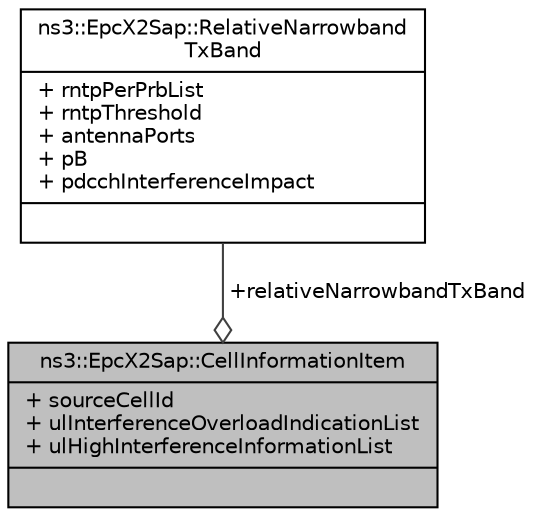digraph "ns3::EpcX2Sap::CellInformationItem"
{
  edge [fontname="Helvetica",fontsize="10",labelfontname="Helvetica",labelfontsize="10"];
  node [fontname="Helvetica",fontsize="10",shape=record];
  Node1 [label="{ns3::EpcX2Sap::CellInformationItem\n|+ sourceCellId\l+ ulInterferenceOverloadIndicationList\l+ ulHighInterferenceInformationList\l|}",height=0.2,width=0.4,color="black", fillcolor="grey75", style="filled", fontcolor="black"];
  Node2 -> Node1 [color="grey25",fontsize="10",style="solid",label=" +relativeNarrowbandTxBand" ,arrowhead="odiamond"];
  Node2 [label="{ns3::EpcX2Sap::RelativeNarrowband\lTxBand\n|+ rntpPerPrbList\l+ rntpThreshold\l+ antennaPorts\l+ pB\l+ pdcchInterferenceImpact\l|}",height=0.2,width=0.4,color="black", fillcolor="white", style="filled",URL="$db/d60/structns3_1_1EpcX2Sap_1_1RelativeNarrowbandTxBand.html"];
}
